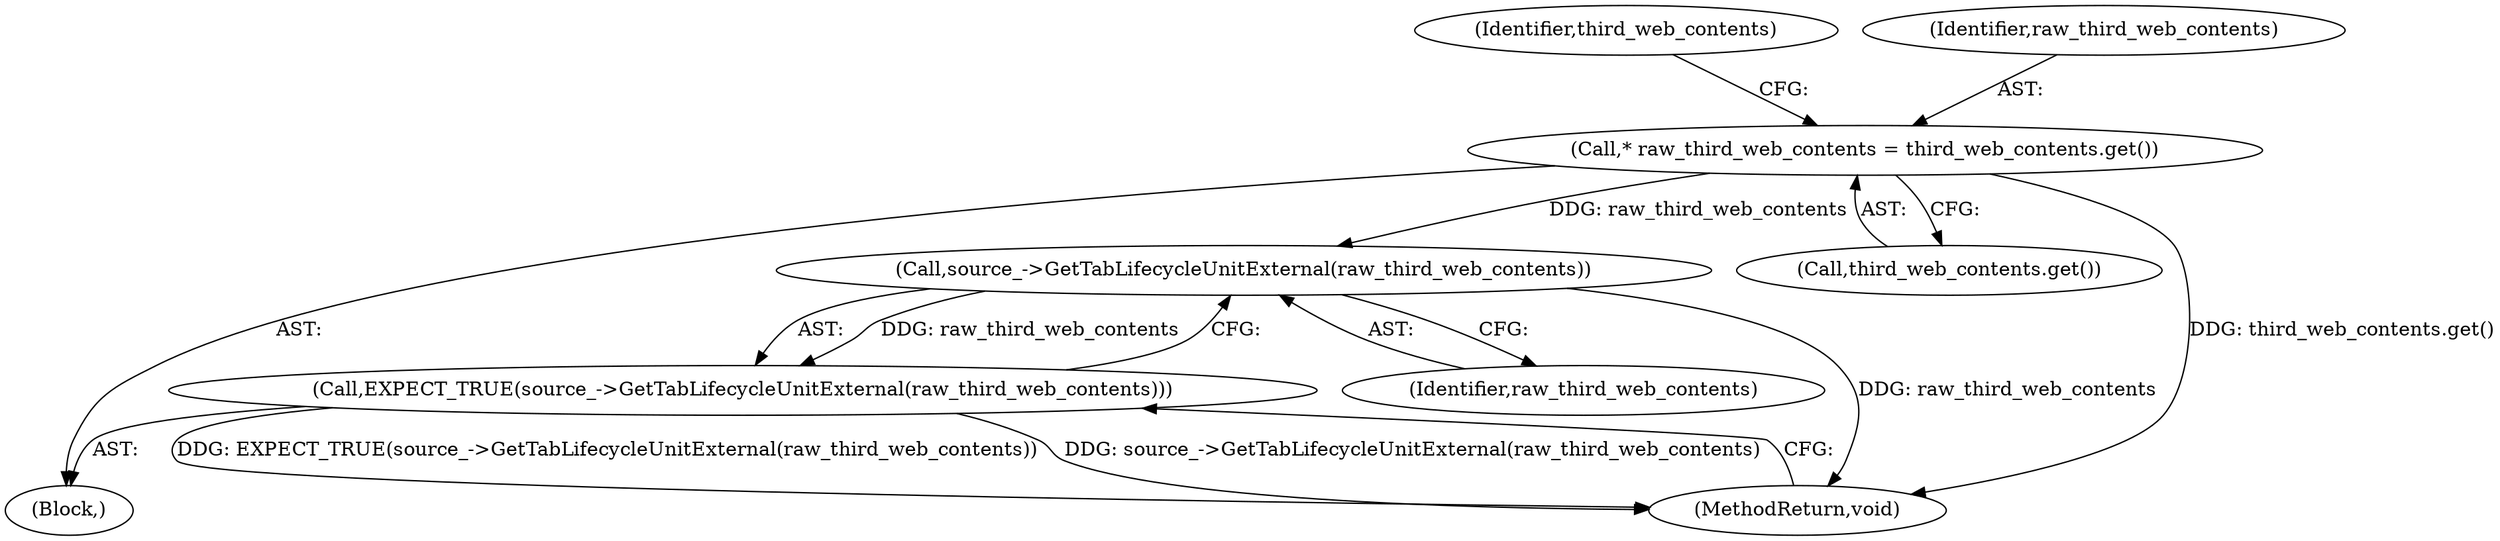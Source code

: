 digraph "0_Chrome_7394cf6f43d7a86630d3eb1c728fd63c621b5530_11@pointer" {
"1000174" [label="(Call,source_->GetTabLifecycleUnitExternal(raw_third_web_contents))"];
"1000163" [label="(Call,* raw_third_web_contents = third_web_contents.get())"];
"1000173" [label="(Call,EXPECT_TRUE(source_->GetTabLifecycleUnitExternal(raw_third_web_contents)))"];
"1000174" [label="(Call,source_->GetTabLifecycleUnitExternal(raw_third_web_contents))"];
"1000175" [label="(Identifier,raw_third_web_contents)"];
"1000173" [label="(Call,EXPECT_TRUE(source_->GetTabLifecycleUnitExternal(raw_third_web_contents)))"];
"1000165" [label="(Call,third_web_contents.get())"];
"1000168" [label="(Identifier,third_web_contents)"];
"1000163" [label="(Call,* raw_third_web_contents = third_web_contents.get())"];
"1000164" [label="(Identifier,raw_third_web_contents)"];
"1000102" [label="(Block,)"];
"1000177" [label="(MethodReturn,void)"];
"1000174" -> "1000173"  [label="AST: "];
"1000174" -> "1000175"  [label="CFG: "];
"1000175" -> "1000174"  [label="AST: "];
"1000173" -> "1000174"  [label="CFG: "];
"1000174" -> "1000177"  [label="DDG: raw_third_web_contents"];
"1000174" -> "1000173"  [label="DDG: raw_third_web_contents"];
"1000163" -> "1000174"  [label="DDG: raw_third_web_contents"];
"1000163" -> "1000102"  [label="AST: "];
"1000163" -> "1000165"  [label="CFG: "];
"1000164" -> "1000163"  [label="AST: "];
"1000165" -> "1000163"  [label="AST: "];
"1000168" -> "1000163"  [label="CFG: "];
"1000163" -> "1000177"  [label="DDG: third_web_contents.get()"];
"1000173" -> "1000102"  [label="AST: "];
"1000177" -> "1000173"  [label="CFG: "];
"1000173" -> "1000177"  [label="DDG: EXPECT_TRUE(source_->GetTabLifecycleUnitExternal(raw_third_web_contents))"];
"1000173" -> "1000177"  [label="DDG: source_->GetTabLifecycleUnitExternal(raw_third_web_contents)"];
}

